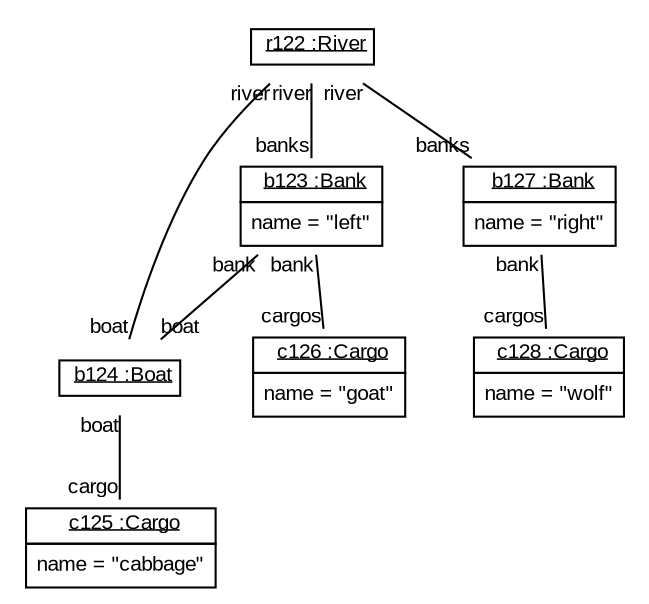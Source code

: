 graph ObjectDiagram {
   node [shape = none, fontsize = 10, fontname = "Arial"];
   edge [fontsize = 10, fontname = "Arial"];
   compound=true;

r122 [label=<<table border='0' cellborder='1' cellspacing='0'> <tr> <td href="../../SDMLib/src/org/sdmlib/models/patterns/example/ferrmansproblem/River.java"> <u>r122 :River</u></td></tr></table>>];
b123 [label=<<table border='0' cellborder='1' cellspacing='0'> <tr> <td href="../../SDMLib/src/org/sdmlib/models/patterns/example/ferrmansproblem/Bank.java"> <u>b123 :Bank</u></td></tr><tr><td><table border='0' cellborder='0' cellspacing='0'><tr><td align='left'>name = "left"</td></tr></table></td></tr></table>>];
b124 [label=<<table border='0' cellborder='1' cellspacing='0'> <tr> <td href="../../SDMLib/src/org/sdmlib/models/patterns/example/ferrmansproblem/Boat.java"> <u>b124 :Boat</u></td></tr></table>>];
c125 [label=<<table border='0' cellborder='1' cellspacing='0'> <tr> <td href="../../SDMLib/src/org/sdmlib/models/patterns/example/ferrmansproblem/Cargo.java"> <u>c125 :Cargo</u></td></tr><tr><td><table border='0' cellborder='0' cellspacing='0'><tr><td align='left'>name = "cabbage"</td></tr></table></td></tr></table>>];
c126 [label=<<table border='0' cellborder='1' cellspacing='0'> <tr> <td href="../../SDMLib/src/org/sdmlib/models/patterns/example/ferrmansproblem/Cargo.java"> <u>c126 :Cargo</u></td></tr><tr><td><table border='0' cellborder='0' cellspacing='0'><tr><td align='left'>name = "goat"</td></tr></table></td></tr></table>>];
b127 [label=<<table border='0' cellborder='1' cellspacing='0'> <tr> <td href="../../SDMLib/src/org/sdmlib/models/patterns/example/ferrmansproblem/Bank.java"> <u>b127 :Bank</u></td></tr><tr><td><table border='0' cellborder='0' cellspacing='0'><tr><td align='left'>name = "right"</td></tr></table></td></tr></table>>];
c128 [label=<<table border='0' cellborder='1' cellspacing='0'> <tr> <td href="../../SDMLib/src/org/sdmlib/models/patterns/example/ferrmansproblem/Cargo.java"> <u>c128 :Cargo</u></td></tr><tr><td><table border='0' cellborder='0' cellspacing='0'><tr><td align='left'>name = "wolf"</td></tr></table></td></tr></table>>];

r122 -- b123 [headlabel = "banks" taillabel = "river"];
r122 -- b127 [headlabel = "banks" taillabel = "river"];
r122 -- b124 [headlabel = "boat" taillabel = "river"];
b123 -- b124 [headlabel = "boat" taillabel = "bank"];
b123 -- c126 [headlabel = "cargos" taillabel = "bank"];
b124 -- c125 [headlabel = "cargo" taillabel = "boat"];
b127 -- c128 [headlabel = "cargos" taillabel = "bank"];
}
